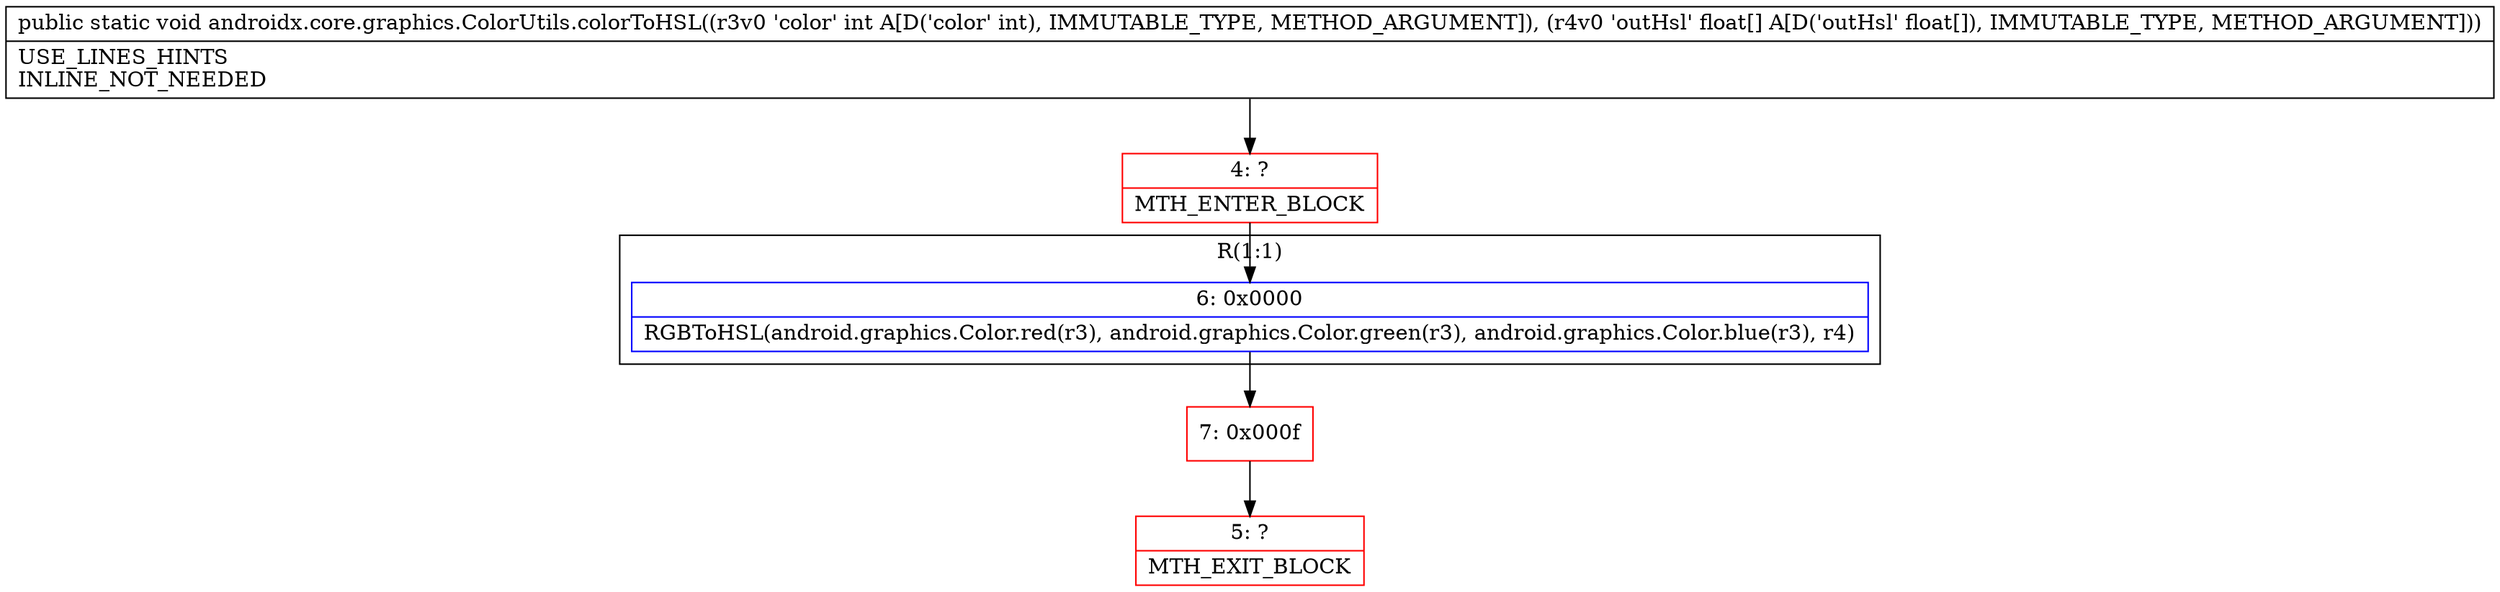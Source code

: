 digraph "CFG forandroidx.core.graphics.ColorUtils.colorToHSL(I[F)V" {
subgraph cluster_Region_2142178200 {
label = "R(1:1)";
node [shape=record,color=blue];
Node_6 [shape=record,label="{6\:\ 0x0000|RGBToHSL(android.graphics.Color.red(r3), android.graphics.Color.green(r3), android.graphics.Color.blue(r3), r4)\l}"];
}
Node_4 [shape=record,color=red,label="{4\:\ ?|MTH_ENTER_BLOCK\l}"];
Node_7 [shape=record,color=red,label="{7\:\ 0x000f}"];
Node_5 [shape=record,color=red,label="{5\:\ ?|MTH_EXIT_BLOCK\l}"];
MethodNode[shape=record,label="{public static void androidx.core.graphics.ColorUtils.colorToHSL((r3v0 'color' int A[D('color' int), IMMUTABLE_TYPE, METHOD_ARGUMENT]), (r4v0 'outHsl' float[] A[D('outHsl' float[]), IMMUTABLE_TYPE, METHOD_ARGUMENT]))  | USE_LINES_HINTS\lINLINE_NOT_NEEDED\l}"];
MethodNode -> Node_4;Node_6 -> Node_7;
Node_4 -> Node_6;
Node_7 -> Node_5;
}

